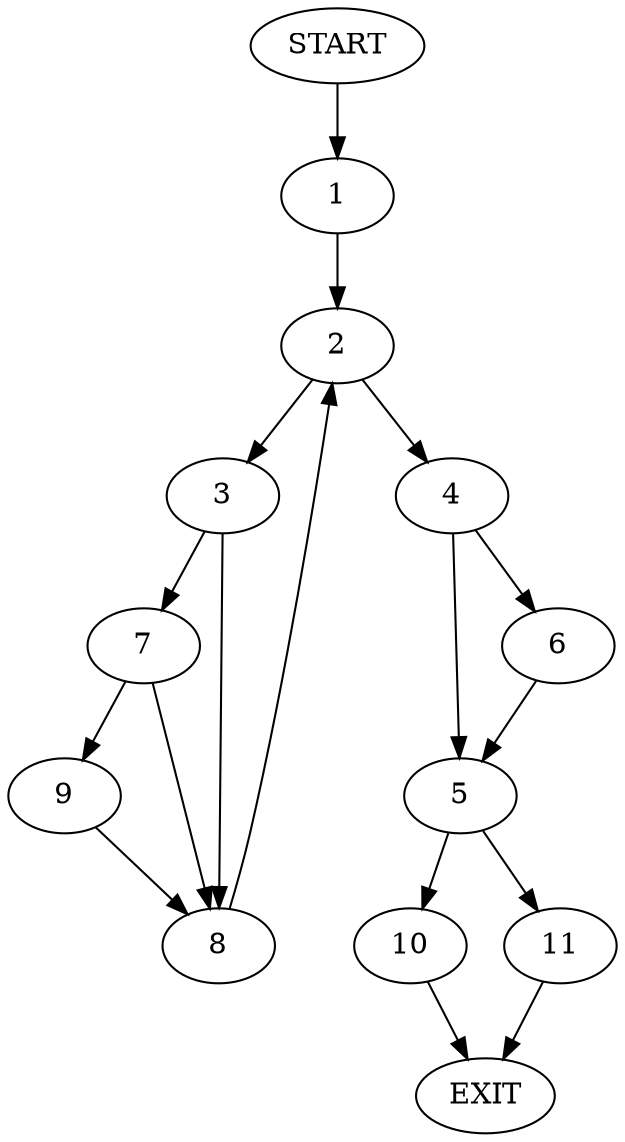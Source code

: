 digraph {
0 [label="START"]
12 [label="EXIT"]
0 -> 1
1 -> 2
2 -> 3
2 -> 4
4 -> 5
4 -> 6
3 -> 7
3 -> 8
7 -> 8
7 -> 9
8 -> 2
9 -> 8
5 -> 10
5 -> 11
6 -> 5
10 -> 12
11 -> 12
}
